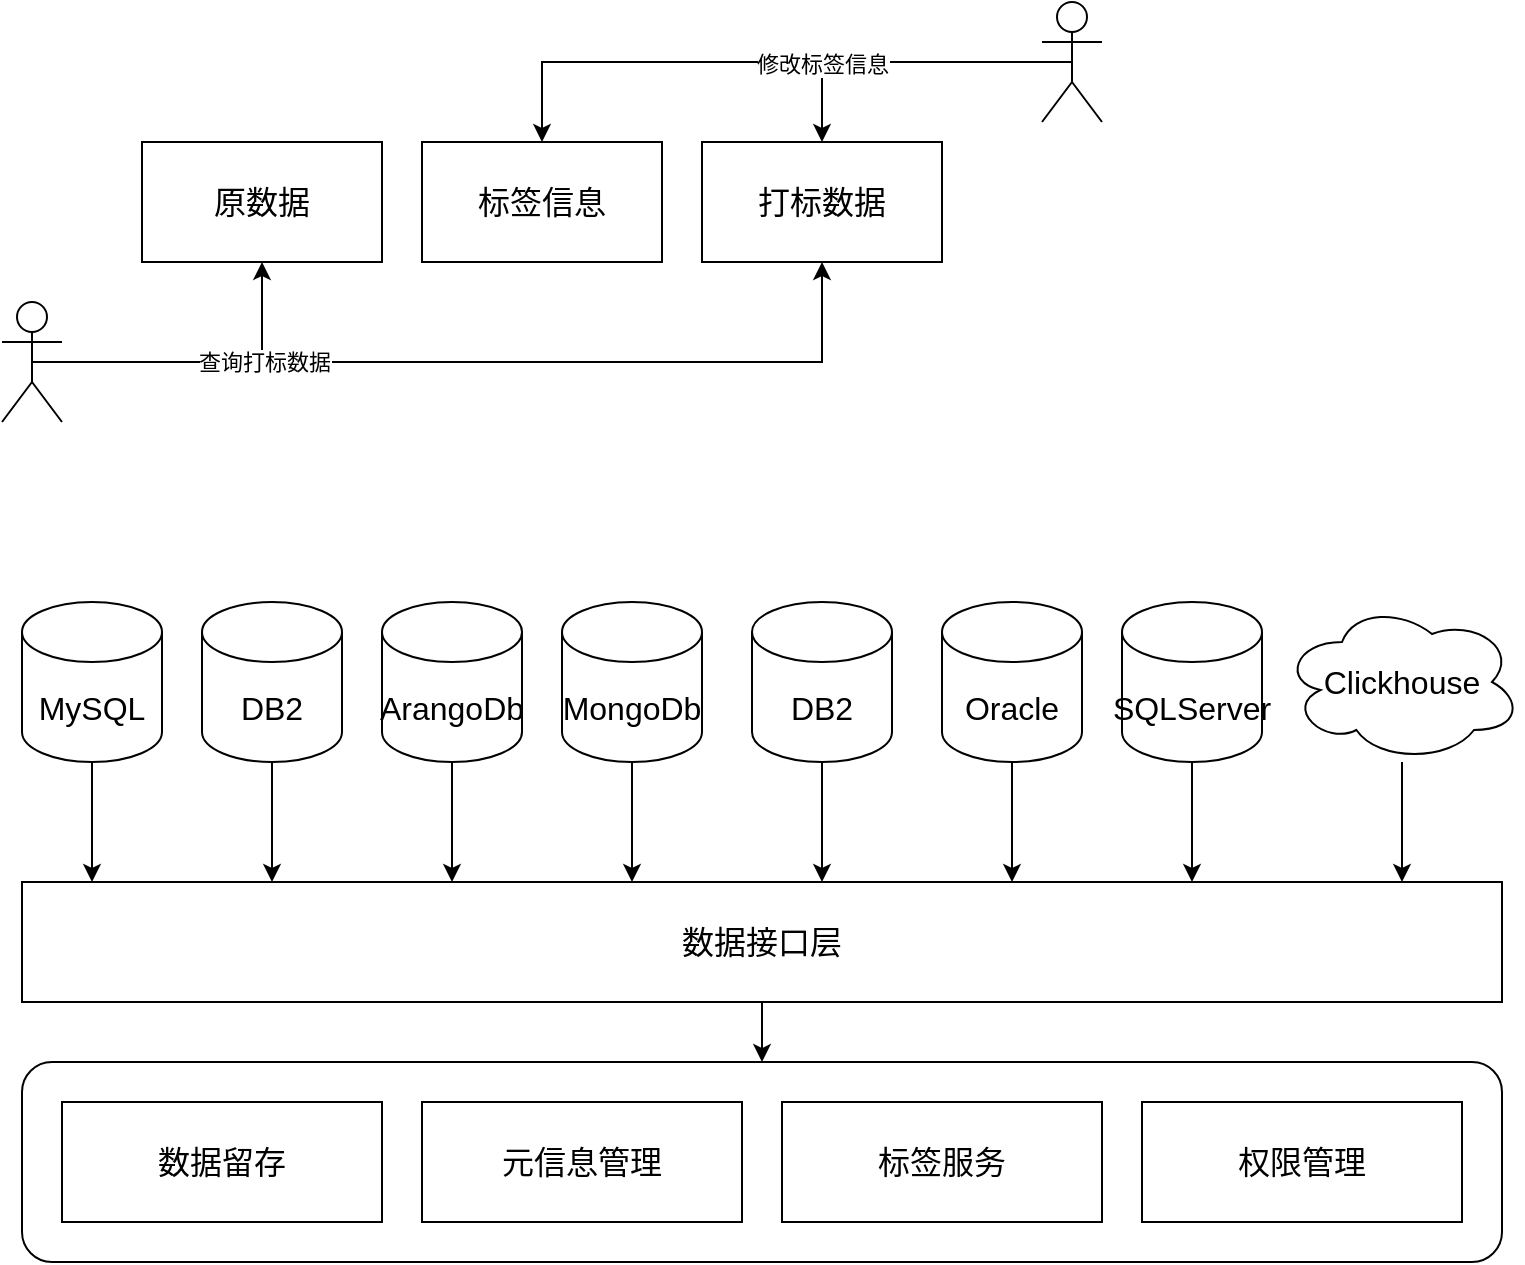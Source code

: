 <mxfile version="21.0.2" type="github">
  <diagram name="第 1 页" id="Kx43E6O90BhxfrlWNgs3">
    <mxGraphModel dx="824" dy="602" grid="1" gridSize="10" guides="1" tooltips="1" connect="1" arrows="1" fold="1" page="1" pageScale="1" pageWidth="827" pageHeight="1169" math="0" shadow="0">
      <root>
        <mxCell id="0" />
        <mxCell id="1" parent="0" />
        <mxCell id="RBcMiiGmothh_dVmTL_C-47" value="" style="rounded=1;whiteSpace=wrap;html=1;" vertex="1" parent="1">
          <mxGeometry x="60" y="630" width="740" height="100" as="geometry" />
        </mxCell>
        <mxCell id="RBcMiiGmothh_dVmTL_C-1" value="原数据" style="rounded=0;whiteSpace=wrap;html=1;fontSize=16;" vertex="1" parent="1">
          <mxGeometry x="120" y="170" width="120" height="60" as="geometry" />
        </mxCell>
        <mxCell id="RBcMiiGmothh_dVmTL_C-2" value="打标数据" style="rounded=0;whiteSpace=wrap;html=1;fontSize=16;" vertex="1" parent="1">
          <mxGeometry x="400" y="170" width="120" height="60" as="geometry" />
        </mxCell>
        <mxCell id="RBcMiiGmothh_dVmTL_C-3" value="标签信息" style="rounded=0;whiteSpace=wrap;html=1;fontSize=16;" vertex="1" parent="1">
          <mxGeometry x="260" y="170" width="120" height="60" as="geometry" />
        </mxCell>
        <mxCell id="RBcMiiGmothh_dVmTL_C-6" style="edgeStyle=orthogonalEdgeStyle;rounded=0;orthogonalLoop=1;jettySize=auto;html=1;entryX=0.5;entryY=1;entryDx=0;entryDy=0;" edge="1" parent="1" source="RBcMiiGmothh_dVmTL_C-4" target="RBcMiiGmothh_dVmTL_C-1">
          <mxGeometry relative="1" as="geometry" />
        </mxCell>
        <mxCell id="RBcMiiGmothh_dVmTL_C-7" style="edgeStyle=orthogonalEdgeStyle;rounded=0;orthogonalLoop=1;jettySize=auto;html=1;exitX=0.5;exitY=0.5;exitDx=0;exitDy=0;exitPerimeter=0;entryX=0.5;entryY=1;entryDx=0;entryDy=0;" edge="1" parent="1" source="RBcMiiGmothh_dVmTL_C-4" target="RBcMiiGmothh_dVmTL_C-2">
          <mxGeometry relative="1" as="geometry" />
        </mxCell>
        <mxCell id="RBcMiiGmothh_dVmTL_C-16" value="查询打标数据" style="edgeLabel;html=1;align=center;verticalAlign=middle;resizable=0;points=[];" vertex="1" connectable="0" parent="RBcMiiGmothh_dVmTL_C-7">
          <mxGeometry x="-0.225" y="2" relative="1" as="geometry">
            <mxPoint x="-57" y="2" as="offset" />
          </mxGeometry>
        </mxCell>
        <mxCell id="RBcMiiGmothh_dVmTL_C-4" value="" style="shape=umlActor;verticalLabelPosition=bottom;verticalAlign=top;html=1;outlineConnect=0;" vertex="1" parent="1">
          <mxGeometry x="50" y="250" width="30" height="60" as="geometry" />
        </mxCell>
        <mxCell id="RBcMiiGmothh_dVmTL_C-12" value="" style="edgeStyle=orthogonalEdgeStyle;rounded=0;orthogonalLoop=1;jettySize=auto;html=1;entryX=0.5;entryY=0;entryDx=0;entryDy=0;" edge="1" parent="1" source="RBcMiiGmothh_dVmTL_C-10" target="RBcMiiGmothh_dVmTL_C-3">
          <mxGeometry x="0.035" relative="1" as="geometry">
            <mxPoint as="offset" />
          </mxGeometry>
        </mxCell>
        <mxCell id="RBcMiiGmothh_dVmTL_C-13" style="edgeStyle=orthogonalEdgeStyle;rounded=0;orthogonalLoop=1;jettySize=auto;html=1;exitX=0.5;exitY=0.5;exitDx=0;exitDy=0;exitPerimeter=0;entryX=0.5;entryY=0;entryDx=0;entryDy=0;" edge="1" parent="1" source="RBcMiiGmothh_dVmTL_C-10" target="RBcMiiGmothh_dVmTL_C-2">
          <mxGeometry relative="1" as="geometry" />
        </mxCell>
        <mxCell id="RBcMiiGmothh_dVmTL_C-17" value="修改标签信息" style="edgeLabel;html=1;align=center;verticalAlign=middle;resizable=0;points=[];" vertex="1" connectable="0" parent="RBcMiiGmothh_dVmTL_C-13">
          <mxGeometry x="0.609" relative="1" as="geometry">
            <mxPoint y="-7" as="offset" />
          </mxGeometry>
        </mxCell>
        <mxCell id="RBcMiiGmothh_dVmTL_C-10" value="" style="shape=umlActor;verticalLabelPosition=bottom;verticalAlign=top;html=1;outlineConnect=0;" vertex="1" parent="1">
          <mxGeometry x="570" y="100" width="30" height="60" as="geometry" />
        </mxCell>
        <mxCell id="RBcMiiGmothh_dVmTL_C-48" style="edgeStyle=orthogonalEdgeStyle;rounded=0;orthogonalLoop=1;jettySize=auto;html=1;" edge="1" parent="1" source="RBcMiiGmothh_dVmTL_C-20" target="RBcMiiGmothh_dVmTL_C-47">
          <mxGeometry relative="1" as="geometry" />
        </mxCell>
        <mxCell id="RBcMiiGmothh_dVmTL_C-20" value="数据接口层" style="rounded=0;whiteSpace=wrap;html=1;fontSize=16;" vertex="1" parent="1">
          <mxGeometry x="60" y="540" width="740" height="60" as="geometry" />
        </mxCell>
        <mxCell id="RBcMiiGmothh_dVmTL_C-31" style="edgeStyle=orthogonalEdgeStyle;rounded=0;orthogonalLoop=1;jettySize=auto;html=1;exitX=0.5;exitY=1;exitDx=0;exitDy=0;exitPerimeter=0;" edge="1" parent="1" source="RBcMiiGmothh_dVmTL_C-21" target="RBcMiiGmothh_dVmTL_C-20">
          <mxGeometry relative="1" as="geometry">
            <Array as="points">
              <mxPoint x="95" y="520" />
              <mxPoint x="95" y="520" />
            </Array>
          </mxGeometry>
        </mxCell>
        <mxCell id="RBcMiiGmothh_dVmTL_C-21" value="MySQL" style="shape=cylinder3;whiteSpace=wrap;html=1;boundedLbl=1;backgroundOutline=1;size=15;fontSize=16;" vertex="1" parent="1">
          <mxGeometry x="60" y="400" width="70" height="80" as="geometry" />
        </mxCell>
        <mxCell id="RBcMiiGmothh_dVmTL_C-32" style="edgeStyle=orthogonalEdgeStyle;rounded=0;orthogonalLoop=1;jettySize=auto;html=1;" edge="1" parent="1" source="RBcMiiGmothh_dVmTL_C-22" target="RBcMiiGmothh_dVmTL_C-20">
          <mxGeometry relative="1" as="geometry">
            <Array as="points">
              <mxPoint x="185" y="520" />
              <mxPoint x="185" y="520" />
            </Array>
          </mxGeometry>
        </mxCell>
        <mxCell id="RBcMiiGmothh_dVmTL_C-22" value="DB2" style="shape=cylinder3;whiteSpace=wrap;html=1;boundedLbl=1;backgroundOutline=1;size=15;fontSize=16;" vertex="1" parent="1">
          <mxGeometry x="150" y="400" width="70" height="80" as="geometry" />
        </mxCell>
        <mxCell id="RBcMiiGmothh_dVmTL_C-33" style="edgeStyle=orthogonalEdgeStyle;rounded=0;orthogonalLoop=1;jettySize=auto;html=1;" edge="1" parent="1" source="RBcMiiGmothh_dVmTL_C-23" target="RBcMiiGmothh_dVmTL_C-20">
          <mxGeometry relative="1" as="geometry">
            <Array as="points">
              <mxPoint x="275" y="530" />
              <mxPoint x="275" y="530" />
            </Array>
          </mxGeometry>
        </mxCell>
        <mxCell id="RBcMiiGmothh_dVmTL_C-23" value="ArangoDb" style="shape=cylinder3;whiteSpace=wrap;html=1;boundedLbl=1;backgroundOutline=1;size=15;fontSize=16;" vertex="1" parent="1">
          <mxGeometry x="240" y="400" width="70" height="80" as="geometry" />
        </mxCell>
        <mxCell id="RBcMiiGmothh_dVmTL_C-34" style="edgeStyle=orthogonalEdgeStyle;rounded=0;orthogonalLoop=1;jettySize=auto;html=1;" edge="1" parent="1" source="RBcMiiGmothh_dVmTL_C-24" target="RBcMiiGmothh_dVmTL_C-20">
          <mxGeometry relative="1" as="geometry">
            <Array as="points">
              <mxPoint x="365" y="530" />
              <mxPoint x="365" y="530" />
            </Array>
          </mxGeometry>
        </mxCell>
        <mxCell id="RBcMiiGmothh_dVmTL_C-24" value="MongoDb" style="shape=cylinder3;whiteSpace=wrap;html=1;boundedLbl=1;backgroundOutline=1;size=15;fontSize=16;" vertex="1" parent="1">
          <mxGeometry x="330" y="400" width="70" height="80" as="geometry" />
        </mxCell>
        <mxCell id="RBcMiiGmothh_dVmTL_C-42" style="edgeStyle=orthogonalEdgeStyle;rounded=0;orthogonalLoop=1;jettySize=auto;html=1;" edge="1" parent="1" source="RBcMiiGmothh_dVmTL_C-25" target="RBcMiiGmothh_dVmTL_C-20">
          <mxGeometry relative="1" as="geometry">
            <Array as="points">
              <mxPoint x="555" y="520" />
              <mxPoint x="555" y="520" />
            </Array>
          </mxGeometry>
        </mxCell>
        <mxCell id="RBcMiiGmothh_dVmTL_C-25" value="Oracle" style="shape=cylinder3;whiteSpace=wrap;html=1;boundedLbl=1;backgroundOutline=1;size=15;fontSize=16;" vertex="1" parent="1">
          <mxGeometry x="520" y="400" width="70" height="80" as="geometry" />
        </mxCell>
        <mxCell id="RBcMiiGmothh_dVmTL_C-35" style="edgeStyle=orthogonalEdgeStyle;rounded=0;orthogonalLoop=1;jettySize=auto;html=1;exitX=0.5;exitY=1;exitDx=0;exitDy=0;exitPerimeter=0;" edge="1" parent="1" source="RBcMiiGmothh_dVmTL_C-26" target="RBcMiiGmothh_dVmTL_C-20">
          <mxGeometry relative="1" as="geometry">
            <Array as="points">
              <mxPoint x="460" y="520" />
              <mxPoint x="460" y="520" />
            </Array>
          </mxGeometry>
        </mxCell>
        <mxCell id="RBcMiiGmothh_dVmTL_C-26" value="DB2" style="shape=cylinder3;whiteSpace=wrap;html=1;boundedLbl=1;backgroundOutline=1;size=15;fontSize=16;" vertex="1" parent="1">
          <mxGeometry x="425" y="400" width="70" height="80" as="geometry" />
        </mxCell>
        <mxCell id="RBcMiiGmothh_dVmTL_C-37" style="edgeStyle=orthogonalEdgeStyle;rounded=0;orthogonalLoop=1;jettySize=auto;html=1;" edge="1" parent="1" source="RBcMiiGmothh_dVmTL_C-27" target="RBcMiiGmothh_dVmTL_C-20">
          <mxGeometry relative="1" as="geometry">
            <Array as="points">
              <mxPoint x="645" y="520" />
              <mxPoint x="645" y="520" />
            </Array>
          </mxGeometry>
        </mxCell>
        <mxCell id="RBcMiiGmothh_dVmTL_C-27" value="SQLServer" style="shape=cylinder3;whiteSpace=wrap;html=1;boundedLbl=1;backgroundOutline=1;size=15;fontSize=16;" vertex="1" parent="1">
          <mxGeometry x="610" y="400" width="70" height="80" as="geometry" />
        </mxCell>
        <mxCell id="RBcMiiGmothh_dVmTL_C-40" style="edgeStyle=orthogonalEdgeStyle;rounded=0;orthogonalLoop=1;jettySize=auto;html=1;" edge="1" parent="1" source="RBcMiiGmothh_dVmTL_C-39" target="RBcMiiGmothh_dVmTL_C-20">
          <mxGeometry relative="1" as="geometry">
            <Array as="points">
              <mxPoint x="750" y="520" />
              <mxPoint x="750" y="520" />
            </Array>
          </mxGeometry>
        </mxCell>
        <mxCell id="RBcMiiGmothh_dVmTL_C-39" value="&lt;font style=&quot;font-size: 16px;&quot;&gt;Clickhouse&lt;/font&gt;" style="ellipse;shape=cloud;whiteSpace=wrap;html=1;" vertex="1" parent="1">
          <mxGeometry x="690" y="400" width="120" height="80" as="geometry" />
        </mxCell>
        <mxCell id="RBcMiiGmothh_dVmTL_C-44" value="数据留存" style="rounded=0;whiteSpace=wrap;html=1;fontSize=16;" vertex="1" parent="1">
          <mxGeometry x="80" y="650" width="160" height="60" as="geometry" />
        </mxCell>
        <mxCell id="RBcMiiGmothh_dVmTL_C-45" value="元信息管理" style="rounded=0;whiteSpace=wrap;html=1;fontSize=16;" vertex="1" parent="1">
          <mxGeometry x="260" y="650" width="160" height="60" as="geometry" />
        </mxCell>
        <mxCell id="RBcMiiGmothh_dVmTL_C-46" value="标签服务" style="rounded=0;whiteSpace=wrap;html=1;fontSize=16;" vertex="1" parent="1">
          <mxGeometry x="440" y="650" width="160" height="60" as="geometry" />
        </mxCell>
        <mxCell id="RBcMiiGmothh_dVmTL_C-49" value="权限管理" style="rounded=0;whiteSpace=wrap;html=1;fontSize=16;" vertex="1" parent="1">
          <mxGeometry x="620" y="650" width="160" height="60" as="geometry" />
        </mxCell>
      </root>
    </mxGraphModel>
  </diagram>
</mxfile>
